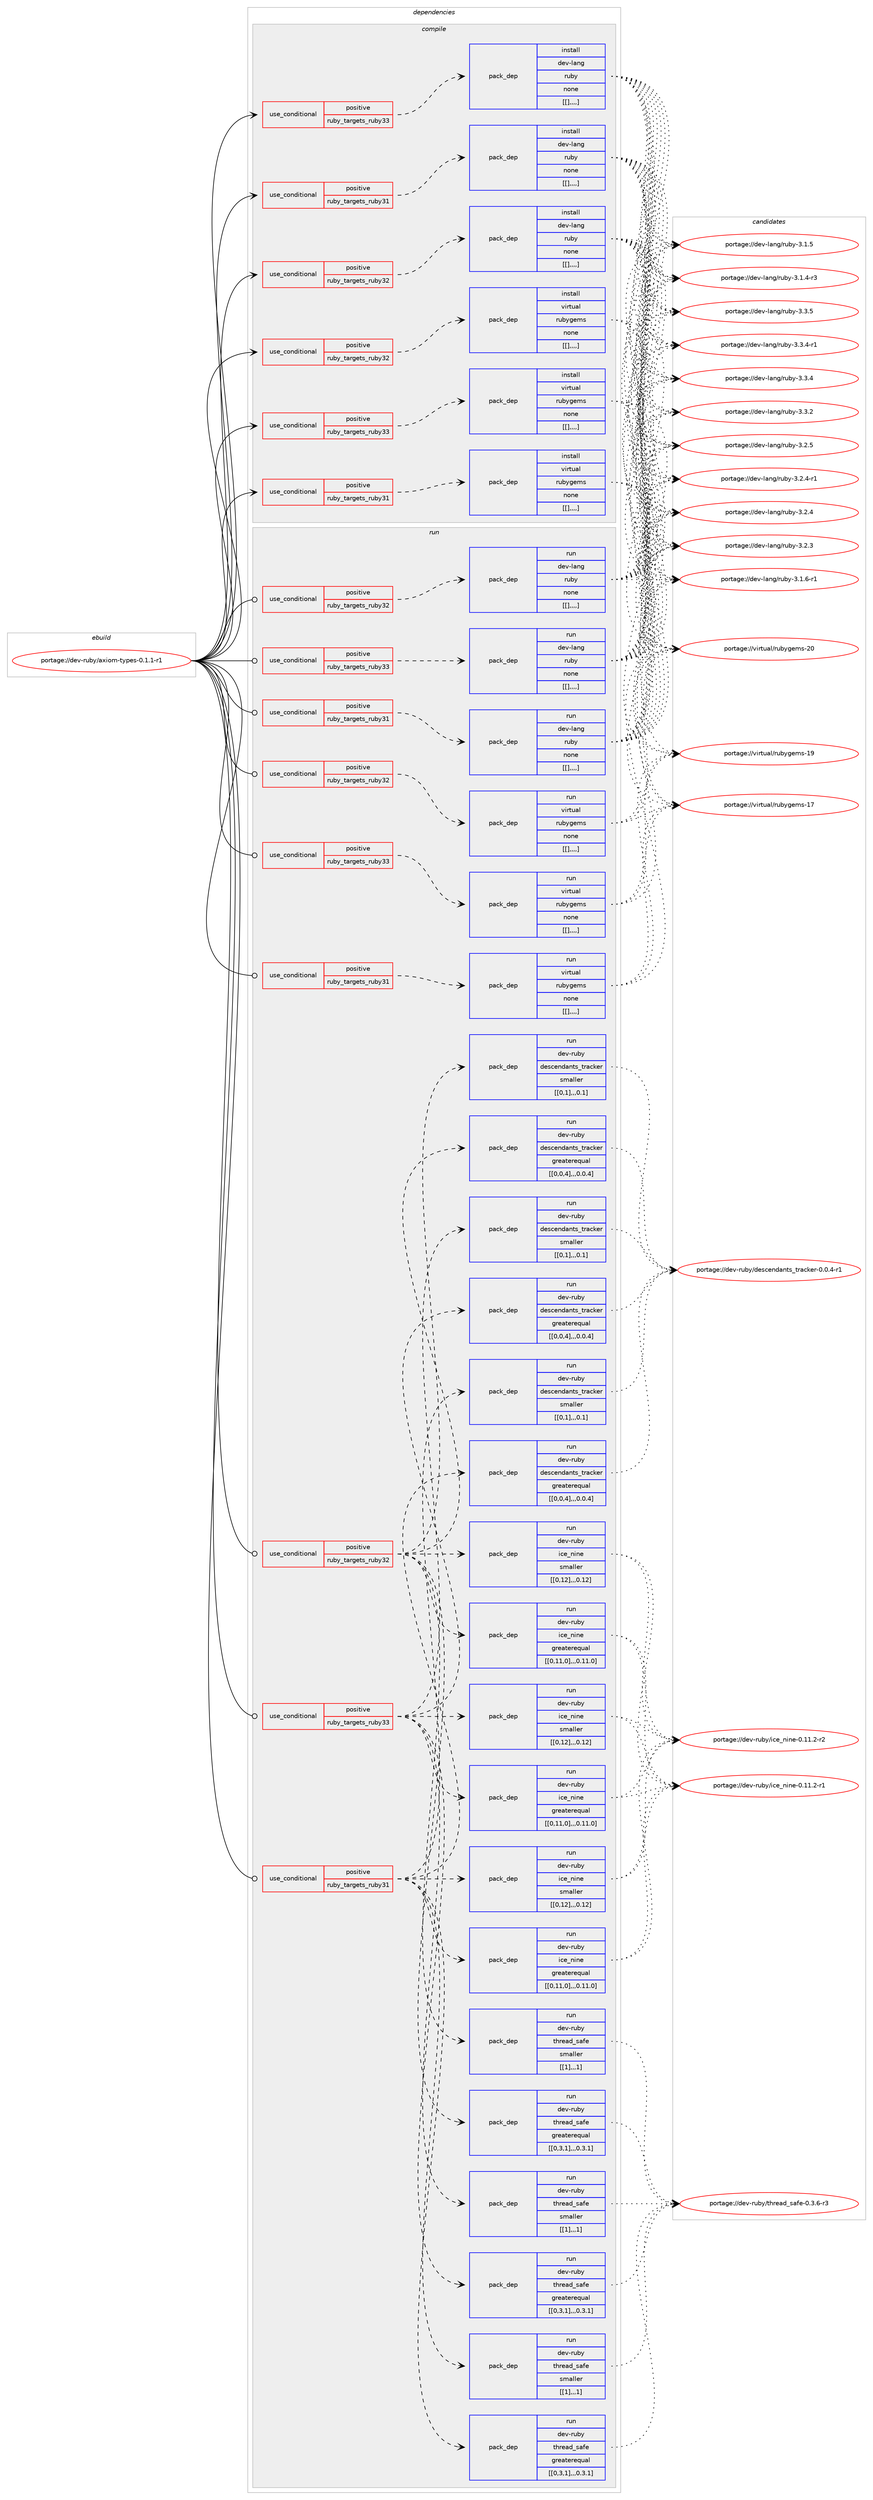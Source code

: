 digraph prolog {

# *************
# Graph options
# *************

newrank=true;
concentrate=true;
compound=true;
graph [rankdir=LR,fontname=Helvetica,fontsize=10,ranksep=1.5];#, ranksep=2.5, nodesep=0.2];
edge  [arrowhead=vee];
node  [fontname=Helvetica,fontsize=10];

# **********
# The ebuild
# **********

subgraph cluster_leftcol {
color=gray;
label=<<i>ebuild</i>>;
id [label="portage://dev-ruby/axiom-types-0.1.1-r1", color=red, width=4, href="../dev-ruby/axiom-types-0.1.1-r1.svg"];
}

# ****************
# The dependencies
# ****************

subgraph cluster_midcol {
color=gray;
label=<<i>dependencies</i>>;
subgraph cluster_compile {
fillcolor="#eeeeee";
style=filled;
label=<<i>compile</i>>;
subgraph cond46017 {
dependency180059 [label=<<TABLE BORDER="0" CELLBORDER="1" CELLSPACING="0" CELLPADDING="4"><TR><TD ROWSPAN="3" CELLPADDING="10">use_conditional</TD></TR><TR><TD>positive</TD></TR><TR><TD>ruby_targets_ruby31</TD></TR></TABLE>>, shape=none, color=red];
subgraph pack132758 {
dependency180060 [label=<<TABLE BORDER="0" CELLBORDER="1" CELLSPACING="0" CELLPADDING="4" WIDTH="220"><TR><TD ROWSPAN="6" CELLPADDING="30">pack_dep</TD></TR><TR><TD WIDTH="110">install</TD></TR><TR><TD>dev-lang</TD></TR><TR><TD>ruby</TD></TR><TR><TD>none</TD></TR><TR><TD>[[],,,,]</TD></TR></TABLE>>, shape=none, color=blue];
}
dependency180059:e -> dependency180060:w [weight=20,style="dashed",arrowhead="vee"];
}
id:e -> dependency180059:w [weight=20,style="solid",arrowhead="vee"];
subgraph cond46018 {
dependency180061 [label=<<TABLE BORDER="0" CELLBORDER="1" CELLSPACING="0" CELLPADDING="4"><TR><TD ROWSPAN="3" CELLPADDING="10">use_conditional</TD></TR><TR><TD>positive</TD></TR><TR><TD>ruby_targets_ruby31</TD></TR></TABLE>>, shape=none, color=red];
subgraph pack132759 {
dependency180062 [label=<<TABLE BORDER="0" CELLBORDER="1" CELLSPACING="0" CELLPADDING="4" WIDTH="220"><TR><TD ROWSPAN="6" CELLPADDING="30">pack_dep</TD></TR><TR><TD WIDTH="110">install</TD></TR><TR><TD>virtual</TD></TR><TR><TD>rubygems</TD></TR><TR><TD>none</TD></TR><TR><TD>[[],,,,]</TD></TR></TABLE>>, shape=none, color=blue];
}
dependency180061:e -> dependency180062:w [weight=20,style="dashed",arrowhead="vee"];
}
id:e -> dependency180061:w [weight=20,style="solid",arrowhead="vee"];
subgraph cond46019 {
dependency180063 [label=<<TABLE BORDER="0" CELLBORDER="1" CELLSPACING="0" CELLPADDING="4"><TR><TD ROWSPAN="3" CELLPADDING="10">use_conditional</TD></TR><TR><TD>positive</TD></TR><TR><TD>ruby_targets_ruby32</TD></TR></TABLE>>, shape=none, color=red];
subgraph pack132760 {
dependency180064 [label=<<TABLE BORDER="0" CELLBORDER="1" CELLSPACING="0" CELLPADDING="4" WIDTH="220"><TR><TD ROWSPAN="6" CELLPADDING="30">pack_dep</TD></TR><TR><TD WIDTH="110">install</TD></TR><TR><TD>dev-lang</TD></TR><TR><TD>ruby</TD></TR><TR><TD>none</TD></TR><TR><TD>[[],,,,]</TD></TR></TABLE>>, shape=none, color=blue];
}
dependency180063:e -> dependency180064:w [weight=20,style="dashed",arrowhead="vee"];
}
id:e -> dependency180063:w [weight=20,style="solid",arrowhead="vee"];
subgraph cond46020 {
dependency180065 [label=<<TABLE BORDER="0" CELLBORDER="1" CELLSPACING="0" CELLPADDING="4"><TR><TD ROWSPAN="3" CELLPADDING="10">use_conditional</TD></TR><TR><TD>positive</TD></TR><TR><TD>ruby_targets_ruby32</TD></TR></TABLE>>, shape=none, color=red];
subgraph pack132761 {
dependency180066 [label=<<TABLE BORDER="0" CELLBORDER="1" CELLSPACING="0" CELLPADDING="4" WIDTH="220"><TR><TD ROWSPAN="6" CELLPADDING="30">pack_dep</TD></TR><TR><TD WIDTH="110">install</TD></TR><TR><TD>virtual</TD></TR><TR><TD>rubygems</TD></TR><TR><TD>none</TD></TR><TR><TD>[[],,,,]</TD></TR></TABLE>>, shape=none, color=blue];
}
dependency180065:e -> dependency180066:w [weight=20,style="dashed",arrowhead="vee"];
}
id:e -> dependency180065:w [weight=20,style="solid",arrowhead="vee"];
subgraph cond46021 {
dependency180067 [label=<<TABLE BORDER="0" CELLBORDER="1" CELLSPACING="0" CELLPADDING="4"><TR><TD ROWSPAN="3" CELLPADDING="10">use_conditional</TD></TR><TR><TD>positive</TD></TR><TR><TD>ruby_targets_ruby33</TD></TR></TABLE>>, shape=none, color=red];
subgraph pack132762 {
dependency180068 [label=<<TABLE BORDER="0" CELLBORDER="1" CELLSPACING="0" CELLPADDING="4" WIDTH="220"><TR><TD ROWSPAN="6" CELLPADDING="30">pack_dep</TD></TR><TR><TD WIDTH="110">install</TD></TR><TR><TD>dev-lang</TD></TR><TR><TD>ruby</TD></TR><TR><TD>none</TD></TR><TR><TD>[[],,,,]</TD></TR></TABLE>>, shape=none, color=blue];
}
dependency180067:e -> dependency180068:w [weight=20,style="dashed",arrowhead="vee"];
}
id:e -> dependency180067:w [weight=20,style="solid",arrowhead="vee"];
subgraph cond46022 {
dependency180069 [label=<<TABLE BORDER="0" CELLBORDER="1" CELLSPACING="0" CELLPADDING="4"><TR><TD ROWSPAN="3" CELLPADDING="10">use_conditional</TD></TR><TR><TD>positive</TD></TR><TR><TD>ruby_targets_ruby33</TD></TR></TABLE>>, shape=none, color=red];
subgraph pack132763 {
dependency180070 [label=<<TABLE BORDER="0" CELLBORDER="1" CELLSPACING="0" CELLPADDING="4" WIDTH="220"><TR><TD ROWSPAN="6" CELLPADDING="30">pack_dep</TD></TR><TR><TD WIDTH="110">install</TD></TR><TR><TD>virtual</TD></TR><TR><TD>rubygems</TD></TR><TR><TD>none</TD></TR><TR><TD>[[],,,,]</TD></TR></TABLE>>, shape=none, color=blue];
}
dependency180069:e -> dependency180070:w [weight=20,style="dashed",arrowhead="vee"];
}
id:e -> dependency180069:w [weight=20,style="solid",arrowhead="vee"];
}
subgraph cluster_compileandrun {
fillcolor="#eeeeee";
style=filled;
label=<<i>compile and run</i>>;
}
subgraph cluster_run {
fillcolor="#eeeeee";
style=filled;
label=<<i>run</i>>;
subgraph cond46023 {
dependency180071 [label=<<TABLE BORDER="0" CELLBORDER="1" CELLSPACING="0" CELLPADDING="4"><TR><TD ROWSPAN="3" CELLPADDING="10">use_conditional</TD></TR><TR><TD>positive</TD></TR><TR><TD>ruby_targets_ruby31</TD></TR></TABLE>>, shape=none, color=red];
subgraph pack132764 {
dependency180072 [label=<<TABLE BORDER="0" CELLBORDER="1" CELLSPACING="0" CELLPADDING="4" WIDTH="220"><TR><TD ROWSPAN="6" CELLPADDING="30">pack_dep</TD></TR><TR><TD WIDTH="110">run</TD></TR><TR><TD>dev-lang</TD></TR><TR><TD>ruby</TD></TR><TR><TD>none</TD></TR><TR><TD>[[],,,,]</TD></TR></TABLE>>, shape=none, color=blue];
}
dependency180071:e -> dependency180072:w [weight=20,style="dashed",arrowhead="vee"];
}
id:e -> dependency180071:w [weight=20,style="solid",arrowhead="odot"];
subgraph cond46024 {
dependency180073 [label=<<TABLE BORDER="0" CELLBORDER="1" CELLSPACING="0" CELLPADDING="4"><TR><TD ROWSPAN="3" CELLPADDING="10">use_conditional</TD></TR><TR><TD>positive</TD></TR><TR><TD>ruby_targets_ruby31</TD></TR></TABLE>>, shape=none, color=red];
subgraph pack132765 {
dependency180074 [label=<<TABLE BORDER="0" CELLBORDER="1" CELLSPACING="0" CELLPADDING="4" WIDTH="220"><TR><TD ROWSPAN="6" CELLPADDING="30">pack_dep</TD></TR><TR><TD WIDTH="110">run</TD></TR><TR><TD>dev-ruby</TD></TR><TR><TD>descendants_tracker</TD></TR><TR><TD>greaterequal</TD></TR><TR><TD>[[0,0,4],,,0.0.4]</TD></TR></TABLE>>, shape=none, color=blue];
}
dependency180073:e -> dependency180074:w [weight=20,style="dashed",arrowhead="vee"];
subgraph pack132766 {
dependency180075 [label=<<TABLE BORDER="0" CELLBORDER="1" CELLSPACING="0" CELLPADDING="4" WIDTH="220"><TR><TD ROWSPAN="6" CELLPADDING="30">pack_dep</TD></TR><TR><TD WIDTH="110">run</TD></TR><TR><TD>dev-ruby</TD></TR><TR><TD>descendants_tracker</TD></TR><TR><TD>smaller</TD></TR><TR><TD>[[0,1],,,0.1]</TD></TR></TABLE>>, shape=none, color=blue];
}
dependency180073:e -> dependency180075:w [weight=20,style="dashed",arrowhead="vee"];
subgraph pack132767 {
dependency180076 [label=<<TABLE BORDER="0" CELLBORDER="1" CELLSPACING="0" CELLPADDING="4" WIDTH="220"><TR><TD ROWSPAN="6" CELLPADDING="30">pack_dep</TD></TR><TR><TD WIDTH="110">run</TD></TR><TR><TD>dev-ruby</TD></TR><TR><TD>ice_nine</TD></TR><TR><TD>greaterequal</TD></TR><TR><TD>[[0,11,0],,,0.11.0]</TD></TR></TABLE>>, shape=none, color=blue];
}
dependency180073:e -> dependency180076:w [weight=20,style="dashed",arrowhead="vee"];
subgraph pack132768 {
dependency180077 [label=<<TABLE BORDER="0" CELLBORDER="1" CELLSPACING="0" CELLPADDING="4" WIDTH="220"><TR><TD ROWSPAN="6" CELLPADDING="30">pack_dep</TD></TR><TR><TD WIDTH="110">run</TD></TR><TR><TD>dev-ruby</TD></TR><TR><TD>ice_nine</TD></TR><TR><TD>smaller</TD></TR><TR><TD>[[0,12],,,0.12]</TD></TR></TABLE>>, shape=none, color=blue];
}
dependency180073:e -> dependency180077:w [weight=20,style="dashed",arrowhead="vee"];
subgraph pack132769 {
dependency180078 [label=<<TABLE BORDER="0" CELLBORDER="1" CELLSPACING="0" CELLPADDING="4" WIDTH="220"><TR><TD ROWSPAN="6" CELLPADDING="30">pack_dep</TD></TR><TR><TD WIDTH="110">run</TD></TR><TR><TD>dev-ruby</TD></TR><TR><TD>thread_safe</TD></TR><TR><TD>greaterequal</TD></TR><TR><TD>[[0,3,1],,,0.3.1]</TD></TR></TABLE>>, shape=none, color=blue];
}
dependency180073:e -> dependency180078:w [weight=20,style="dashed",arrowhead="vee"];
subgraph pack132770 {
dependency180079 [label=<<TABLE BORDER="0" CELLBORDER="1" CELLSPACING="0" CELLPADDING="4" WIDTH="220"><TR><TD ROWSPAN="6" CELLPADDING="30">pack_dep</TD></TR><TR><TD WIDTH="110">run</TD></TR><TR><TD>dev-ruby</TD></TR><TR><TD>thread_safe</TD></TR><TR><TD>smaller</TD></TR><TR><TD>[[1],,,1]</TD></TR></TABLE>>, shape=none, color=blue];
}
dependency180073:e -> dependency180079:w [weight=20,style="dashed",arrowhead="vee"];
}
id:e -> dependency180073:w [weight=20,style="solid",arrowhead="odot"];
subgraph cond46025 {
dependency180080 [label=<<TABLE BORDER="0" CELLBORDER="1" CELLSPACING="0" CELLPADDING="4"><TR><TD ROWSPAN="3" CELLPADDING="10">use_conditional</TD></TR><TR><TD>positive</TD></TR><TR><TD>ruby_targets_ruby31</TD></TR></TABLE>>, shape=none, color=red];
subgraph pack132771 {
dependency180081 [label=<<TABLE BORDER="0" CELLBORDER="1" CELLSPACING="0" CELLPADDING="4" WIDTH="220"><TR><TD ROWSPAN="6" CELLPADDING="30">pack_dep</TD></TR><TR><TD WIDTH="110">run</TD></TR><TR><TD>virtual</TD></TR><TR><TD>rubygems</TD></TR><TR><TD>none</TD></TR><TR><TD>[[],,,,]</TD></TR></TABLE>>, shape=none, color=blue];
}
dependency180080:e -> dependency180081:w [weight=20,style="dashed",arrowhead="vee"];
}
id:e -> dependency180080:w [weight=20,style="solid",arrowhead="odot"];
subgraph cond46026 {
dependency180082 [label=<<TABLE BORDER="0" CELLBORDER="1" CELLSPACING="0" CELLPADDING="4"><TR><TD ROWSPAN="3" CELLPADDING="10">use_conditional</TD></TR><TR><TD>positive</TD></TR><TR><TD>ruby_targets_ruby32</TD></TR></TABLE>>, shape=none, color=red];
subgraph pack132772 {
dependency180083 [label=<<TABLE BORDER="0" CELLBORDER="1" CELLSPACING="0" CELLPADDING="4" WIDTH="220"><TR><TD ROWSPAN="6" CELLPADDING="30">pack_dep</TD></TR><TR><TD WIDTH="110">run</TD></TR><TR><TD>dev-lang</TD></TR><TR><TD>ruby</TD></TR><TR><TD>none</TD></TR><TR><TD>[[],,,,]</TD></TR></TABLE>>, shape=none, color=blue];
}
dependency180082:e -> dependency180083:w [weight=20,style="dashed",arrowhead="vee"];
}
id:e -> dependency180082:w [weight=20,style="solid",arrowhead="odot"];
subgraph cond46027 {
dependency180084 [label=<<TABLE BORDER="0" CELLBORDER="1" CELLSPACING="0" CELLPADDING="4"><TR><TD ROWSPAN="3" CELLPADDING="10">use_conditional</TD></TR><TR><TD>positive</TD></TR><TR><TD>ruby_targets_ruby32</TD></TR></TABLE>>, shape=none, color=red];
subgraph pack132773 {
dependency180085 [label=<<TABLE BORDER="0" CELLBORDER="1" CELLSPACING="0" CELLPADDING="4" WIDTH="220"><TR><TD ROWSPAN="6" CELLPADDING="30">pack_dep</TD></TR><TR><TD WIDTH="110">run</TD></TR><TR><TD>dev-ruby</TD></TR><TR><TD>descendants_tracker</TD></TR><TR><TD>greaterequal</TD></TR><TR><TD>[[0,0,4],,,0.0.4]</TD></TR></TABLE>>, shape=none, color=blue];
}
dependency180084:e -> dependency180085:w [weight=20,style="dashed",arrowhead="vee"];
subgraph pack132774 {
dependency180086 [label=<<TABLE BORDER="0" CELLBORDER="1" CELLSPACING="0" CELLPADDING="4" WIDTH="220"><TR><TD ROWSPAN="6" CELLPADDING="30">pack_dep</TD></TR><TR><TD WIDTH="110">run</TD></TR><TR><TD>dev-ruby</TD></TR><TR><TD>descendants_tracker</TD></TR><TR><TD>smaller</TD></TR><TR><TD>[[0,1],,,0.1]</TD></TR></TABLE>>, shape=none, color=blue];
}
dependency180084:e -> dependency180086:w [weight=20,style="dashed",arrowhead="vee"];
subgraph pack132775 {
dependency180087 [label=<<TABLE BORDER="0" CELLBORDER="1" CELLSPACING="0" CELLPADDING="4" WIDTH="220"><TR><TD ROWSPAN="6" CELLPADDING="30">pack_dep</TD></TR><TR><TD WIDTH="110">run</TD></TR><TR><TD>dev-ruby</TD></TR><TR><TD>ice_nine</TD></TR><TR><TD>greaterequal</TD></TR><TR><TD>[[0,11,0],,,0.11.0]</TD></TR></TABLE>>, shape=none, color=blue];
}
dependency180084:e -> dependency180087:w [weight=20,style="dashed",arrowhead="vee"];
subgraph pack132776 {
dependency180088 [label=<<TABLE BORDER="0" CELLBORDER="1" CELLSPACING="0" CELLPADDING="4" WIDTH="220"><TR><TD ROWSPAN="6" CELLPADDING="30">pack_dep</TD></TR><TR><TD WIDTH="110">run</TD></TR><TR><TD>dev-ruby</TD></TR><TR><TD>ice_nine</TD></TR><TR><TD>smaller</TD></TR><TR><TD>[[0,12],,,0.12]</TD></TR></TABLE>>, shape=none, color=blue];
}
dependency180084:e -> dependency180088:w [weight=20,style="dashed",arrowhead="vee"];
subgraph pack132777 {
dependency180089 [label=<<TABLE BORDER="0" CELLBORDER="1" CELLSPACING="0" CELLPADDING="4" WIDTH="220"><TR><TD ROWSPAN="6" CELLPADDING="30">pack_dep</TD></TR><TR><TD WIDTH="110">run</TD></TR><TR><TD>dev-ruby</TD></TR><TR><TD>thread_safe</TD></TR><TR><TD>greaterequal</TD></TR><TR><TD>[[0,3,1],,,0.3.1]</TD></TR></TABLE>>, shape=none, color=blue];
}
dependency180084:e -> dependency180089:w [weight=20,style="dashed",arrowhead="vee"];
subgraph pack132778 {
dependency180090 [label=<<TABLE BORDER="0" CELLBORDER="1" CELLSPACING="0" CELLPADDING="4" WIDTH="220"><TR><TD ROWSPAN="6" CELLPADDING="30">pack_dep</TD></TR><TR><TD WIDTH="110">run</TD></TR><TR><TD>dev-ruby</TD></TR><TR><TD>thread_safe</TD></TR><TR><TD>smaller</TD></TR><TR><TD>[[1],,,1]</TD></TR></TABLE>>, shape=none, color=blue];
}
dependency180084:e -> dependency180090:w [weight=20,style="dashed",arrowhead="vee"];
}
id:e -> dependency180084:w [weight=20,style="solid",arrowhead="odot"];
subgraph cond46028 {
dependency180091 [label=<<TABLE BORDER="0" CELLBORDER="1" CELLSPACING="0" CELLPADDING="4"><TR><TD ROWSPAN="3" CELLPADDING="10">use_conditional</TD></TR><TR><TD>positive</TD></TR><TR><TD>ruby_targets_ruby32</TD></TR></TABLE>>, shape=none, color=red];
subgraph pack132779 {
dependency180092 [label=<<TABLE BORDER="0" CELLBORDER="1" CELLSPACING="0" CELLPADDING="4" WIDTH="220"><TR><TD ROWSPAN="6" CELLPADDING="30">pack_dep</TD></TR><TR><TD WIDTH="110">run</TD></TR><TR><TD>virtual</TD></TR><TR><TD>rubygems</TD></TR><TR><TD>none</TD></TR><TR><TD>[[],,,,]</TD></TR></TABLE>>, shape=none, color=blue];
}
dependency180091:e -> dependency180092:w [weight=20,style="dashed",arrowhead="vee"];
}
id:e -> dependency180091:w [weight=20,style="solid",arrowhead="odot"];
subgraph cond46029 {
dependency180093 [label=<<TABLE BORDER="0" CELLBORDER="1" CELLSPACING="0" CELLPADDING="4"><TR><TD ROWSPAN="3" CELLPADDING="10">use_conditional</TD></TR><TR><TD>positive</TD></TR><TR><TD>ruby_targets_ruby33</TD></TR></TABLE>>, shape=none, color=red];
subgraph pack132780 {
dependency180094 [label=<<TABLE BORDER="0" CELLBORDER="1" CELLSPACING="0" CELLPADDING="4" WIDTH="220"><TR><TD ROWSPAN="6" CELLPADDING="30">pack_dep</TD></TR><TR><TD WIDTH="110">run</TD></TR><TR><TD>dev-lang</TD></TR><TR><TD>ruby</TD></TR><TR><TD>none</TD></TR><TR><TD>[[],,,,]</TD></TR></TABLE>>, shape=none, color=blue];
}
dependency180093:e -> dependency180094:w [weight=20,style="dashed",arrowhead="vee"];
}
id:e -> dependency180093:w [weight=20,style="solid",arrowhead="odot"];
subgraph cond46030 {
dependency180095 [label=<<TABLE BORDER="0" CELLBORDER="1" CELLSPACING="0" CELLPADDING="4"><TR><TD ROWSPAN="3" CELLPADDING="10">use_conditional</TD></TR><TR><TD>positive</TD></TR><TR><TD>ruby_targets_ruby33</TD></TR></TABLE>>, shape=none, color=red];
subgraph pack132781 {
dependency180096 [label=<<TABLE BORDER="0" CELLBORDER="1" CELLSPACING="0" CELLPADDING="4" WIDTH="220"><TR><TD ROWSPAN="6" CELLPADDING="30">pack_dep</TD></TR><TR><TD WIDTH="110">run</TD></TR><TR><TD>dev-ruby</TD></TR><TR><TD>descendants_tracker</TD></TR><TR><TD>greaterequal</TD></TR><TR><TD>[[0,0,4],,,0.0.4]</TD></TR></TABLE>>, shape=none, color=blue];
}
dependency180095:e -> dependency180096:w [weight=20,style="dashed",arrowhead="vee"];
subgraph pack132782 {
dependency180097 [label=<<TABLE BORDER="0" CELLBORDER="1" CELLSPACING="0" CELLPADDING="4" WIDTH="220"><TR><TD ROWSPAN="6" CELLPADDING="30">pack_dep</TD></TR><TR><TD WIDTH="110">run</TD></TR><TR><TD>dev-ruby</TD></TR><TR><TD>descendants_tracker</TD></TR><TR><TD>smaller</TD></TR><TR><TD>[[0,1],,,0.1]</TD></TR></TABLE>>, shape=none, color=blue];
}
dependency180095:e -> dependency180097:w [weight=20,style="dashed",arrowhead="vee"];
subgraph pack132783 {
dependency180098 [label=<<TABLE BORDER="0" CELLBORDER="1" CELLSPACING="0" CELLPADDING="4" WIDTH="220"><TR><TD ROWSPAN="6" CELLPADDING="30">pack_dep</TD></TR><TR><TD WIDTH="110">run</TD></TR><TR><TD>dev-ruby</TD></TR><TR><TD>ice_nine</TD></TR><TR><TD>greaterequal</TD></TR><TR><TD>[[0,11,0],,,0.11.0]</TD></TR></TABLE>>, shape=none, color=blue];
}
dependency180095:e -> dependency180098:w [weight=20,style="dashed",arrowhead="vee"];
subgraph pack132784 {
dependency180099 [label=<<TABLE BORDER="0" CELLBORDER="1" CELLSPACING="0" CELLPADDING="4" WIDTH="220"><TR><TD ROWSPAN="6" CELLPADDING="30">pack_dep</TD></TR><TR><TD WIDTH="110">run</TD></TR><TR><TD>dev-ruby</TD></TR><TR><TD>ice_nine</TD></TR><TR><TD>smaller</TD></TR><TR><TD>[[0,12],,,0.12]</TD></TR></TABLE>>, shape=none, color=blue];
}
dependency180095:e -> dependency180099:w [weight=20,style="dashed",arrowhead="vee"];
subgraph pack132785 {
dependency180100 [label=<<TABLE BORDER="0" CELLBORDER="1" CELLSPACING="0" CELLPADDING="4" WIDTH="220"><TR><TD ROWSPAN="6" CELLPADDING="30">pack_dep</TD></TR><TR><TD WIDTH="110">run</TD></TR><TR><TD>dev-ruby</TD></TR><TR><TD>thread_safe</TD></TR><TR><TD>greaterequal</TD></TR><TR><TD>[[0,3,1],,,0.3.1]</TD></TR></TABLE>>, shape=none, color=blue];
}
dependency180095:e -> dependency180100:w [weight=20,style="dashed",arrowhead="vee"];
subgraph pack132786 {
dependency180101 [label=<<TABLE BORDER="0" CELLBORDER="1" CELLSPACING="0" CELLPADDING="4" WIDTH="220"><TR><TD ROWSPAN="6" CELLPADDING="30">pack_dep</TD></TR><TR><TD WIDTH="110">run</TD></TR><TR><TD>dev-ruby</TD></TR><TR><TD>thread_safe</TD></TR><TR><TD>smaller</TD></TR><TR><TD>[[1],,,1]</TD></TR></TABLE>>, shape=none, color=blue];
}
dependency180095:e -> dependency180101:w [weight=20,style="dashed",arrowhead="vee"];
}
id:e -> dependency180095:w [weight=20,style="solid",arrowhead="odot"];
subgraph cond46031 {
dependency180102 [label=<<TABLE BORDER="0" CELLBORDER="1" CELLSPACING="0" CELLPADDING="4"><TR><TD ROWSPAN="3" CELLPADDING="10">use_conditional</TD></TR><TR><TD>positive</TD></TR><TR><TD>ruby_targets_ruby33</TD></TR></TABLE>>, shape=none, color=red];
subgraph pack132787 {
dependency180103 [label=<<TABLE BORDER="0" CELLBORDER="1" CELLSPACING="0" CELLPADDING="4" WIDTH="220"><TR><TD ROWSPAN="6" CELLPADDING="30">pack_dep</TD></TR><TR><TD WIDTH="110">run</TD></TR><TR><TD>virtual</TD></TR><TR><TD>rubygems</TD></TR><TR><TD>none</TD></TR><TR><TD>[[],,,,]</TD></TR></TABLE>>, shape=none, color=blue];
}
dependency180102:e -> dependency180103:w [weight=20,style="dashed",arrowhead="vee"];
}
id:e -> dependency180102:w [weight=20,style="solid",arrowhead="odot"];
}
}

# **************
# The candidates
# **************

subgraph cluster_choices {
rank=same;
color=gray;
label=<<i>candidates</i>>;

subgraph choice132758 {
color=black;
nodesep=1;
choice10010111845108971101034711411798121455146514653 [label="portage://dev-lang/ruby-3.3.5", color=red, width=4,href="../dev-lang/ruby-3.3.5.svg"];
choice100101118451089711010347114117981214551465146524511449 [label="portage://dev-lang/ruby-3.3.4-r1", color=red, width=4,href="../dev-lang/ruby-3.3.4-r1.svg"];
choice10010111845108971101034711411798121455146514652 [label="portage://dev-lang/ruby-3.3.4", color=red, width=4,href="../dev-lang/ruby-3.3.4.svg"];
choice10010111845108971101034711411798121455146514650 [label="portage://dev-lang/ruby-3.3.2", color=red, width=4,href="../dev-lang/ruby-3.3.2.svg"];
choice10010111845108971101034711411798121455146504653 [label="portage://dev-lang/ruby-3.2.5", color=red, width=4,href="../dev-lang/ruby-3.2.5.svg"];
choice100101118451089711010347114117981214551465046524511449 [label="portage://dev-lang/ruby-3.2.4-r1", color=red, width=4,href="../dev-lang/ruby-3.2.4-r1.svg"];
choice10010111845108971101034711411798121455146504652 [label="portage://dev-lang/ruby-3.2.4", color=red, width=4,href="../dev-lang/ruby-3.2.4.svg"];
choice10010111845108971101034711411798121455146504651 [label="portage://dev-lang/ruby-3.2.3", color=red, width=4,href="../dev-lang/ruby-3.2.3.svg"];
choice100101118451089711010347114117981214551464946544511449 [label="portage://dev-lang/ruby-3.1.6-r1", color=red, width=4,href="../dev-lang/ruby-3.1.6-r1.svg"];
choice10010111845108971101034711411798121455146494653 [label="portage://dev-lang/ruby-3.1.5", color=red, width=4,href="../dev-lang/ruby-3.1.5.svg"];
choice100101118451089711010347114117981214551464946524511451 [label="portage://dev-lang/ruby-3.1.4-r3", color=red, width=4,href="../dev-lang/ruby-3.1.4-r3.svg"];
dependency180060:e -> choice10010111845108971101034711411798121455146514653:w [style=dotted,weight="100"];
dependency180060:e -> choice100101118451089711010347114117981214551465146524511449:w [style=dotted,weight="100"];
dependency180060:e -> choice10010111845108971101034711411798121455146514652:w [style=dotted,weight="100"];
dependency180060:e -> choice10010111845108971101034711411798121455146514650:w [style=dotted,weight="100"];
dependency180060:e -> choice10010111845108971101034711411798121455146504653:w [style=dotted,weight="100"];
dependency180060:e -> choice100101118451089711010347114117981214551465046524511449:w [style=dotted,weight="100"];
dependency180060:e -> choice10010111845108971101034711411798121455146504652:w [style=dotted,weight="100"];
dependency180060:e -> choice10010111845108971101034711411798121455146504651:w [style=dotted,weight="100"];
dependency180060:e -> choice100101118451089711010347114117981214551464946544511449:w [style=dotted,weight="100"];
dependency180060:e -> choice10010111845108971101034711411798121455146494653:w [style=dotted,weight="100"];
dependency180060:e -> choice100101118451089711010347114117981214551464946524511451:w [style=dotted,weight="100"];
}
subgraph choice132759 {
color=black;
nodesep=1;
choice118105114116117971084711411798121103101109115455048 [label="portage://virtual/rubygems-20", color=red, width=4,href="../virtual/rubygems-20.svg"];
choice118105114116117971084711411798121103101109115454957 [label="portage://virtual/rubygems-19", color=red, width=4,href="../virtual/rubygems-19.svg"];
choice118105114116117971084711411798121103101109115454955 [label="portage://virtual/rubygems-17", color=red, width=4,href="../virtual/rubygems-17.svg"];
dependency180062:e -> choice118105114116117971084711411798121103101109115455048:w [style=dotted,weight="100"];
dependency180062:e -> choice118105114116117971084711411798121103101109115454957:w [style=dotted,weight="100"];
dependency180062:e -> choice118105114116117971084711411798121103101109115454955:w [style=dotted,weight="100"];
}
subgraph choice132760 {
color=black;
nodesep=1;
choice10010111845108971101034711411798121455146514653 [label="portage://dev-lang/ruby-3.3.5", color=red, width=4,href="../dev-lang/ruby-3.3.5.svg"];
choice100101118451089711010347114117981214551465146524511449 [label="portage://dev-lang/ruby-3.3.4-r1", color=red, width=4,href="../dev-lang/ruby-3.3.4-r1.svg"];
choice10010111845108971101034711411798121455146514652 [label="portage://dev-lang/ruby-3.3.4", color=red, width=4,href="../dev-lang/ruby-3.3.4.svg"];
choice10010111845108971101034711411798121455146514650 [label="portage://dev-lang/ruby-3.3.2", color=red, width=4,href="../dev-lang/ruby-3.3.2.svg"];
choice10010111845108971101034711411798121455146504653 [label="portage://dev-lang/ruby-3.2.5", color=red, width=4,href="../dev-lang/ruby-3.2.5.svg"];
choice100101118451089711010347114117981214551465046524511449 [label="portage://dev-lang/ruby-3.2.4-r1", color=red, width=4,href="../dev-lang/ruby-3.2.4-r1.svg"];
choice10010111845108971101034711411798121455146504652 [label="portage://dev-lang/ruby-3.2.4", color=red, width=4,href="../dev-lang/ruby-3.2.4.svg"];
choice10010111845108971101034711411798121455146504651 [label="portage://dev-lang/ruby-3.2.3", color=red, width=4,href="../dev-lang/ruby-3.2.3.svg"];
choice100101118451089711010347114117981214551464946544511449 [label="portage://dev-lang/ruby-3.1.6-r1", color=red, width=4,href="../dev-lang/ruby-3.1.6-r1.svg"];
choice10010111845108971101034711411798121455146494653 [label="portage://dev-lang/ruby-3.1.5", color=red, width=4,href="../dev-lang/ruby-3.1.5.svg"];
choice100101118451089711010347114117981214551464946524511451 [label="portage://dev-lang/ruby-3.1.4-r3", color=red, width=4,href="../dev-lang/ruby-3.1.4-r3.svg"];
dependency180064:e -> choice10010111845108971101034711411798121455146514653:w [style=dotted,weight="100"];
dependency180064:e -> choice100101118451089711010347114117981214551465146524511449:w [style=dotted,weight="100"];
dependency180064:e -> choice10010111845108971101034711411798121455146514652:w [style=dotted,weight="100"];
dependency180064:e -> choice10010111845108971101034711411798121455146514650:w [style=dotted,weight="100"];
dependency180064:e -> choice10010111845108971101034711411798121455146504653:w [style=dotted,weight="100"];
dependency180064:e -> choice100101118451089711010347114117981214551465046524511449:w [style=dotted,weight="100"];
dependency180064:e -> choice10010111845108971101034711411798121455146504652:w [style=dotted,weight="100"];
dependency180064:e -> choice10010111845108971101034711411798121455146504651:w [style=dotted,weight="100"];
dependency180064:e -> choice100101118451089711010347114117981214551464946544511449:w [style=dotted,weight="100"];
dependency180064:e -> choice10010111845108971101034711411798121455146494653:w [style=dotted,weight="100"];
dependency180064:e -> choice100101118451089711010347114117981214551464946524511451:w [style=dotted,weight="100"];
}
subgraph choice132761 {
color=black;
nodesep=1;
choice118105114116117971084711411798121103101109115455048 [label="portage://virtual/rubygems-20", color=red, width=4,href="../virtual/rubygems-20.svg"];
choice118105114116117971084711411798121103101109115454957 [label="portage://virtual/rubygems-19", color=red, width=4,href="../virtual/rubygems-19.svg"];
choice118105114116117971084711411798121103101109115454955 [label="portage://virtual/rubygems-17", color=red, width=4,href="../virtual/rubygems-17.svg"];
dependency180066:e -> choice118105114116117971084711411798121103101109115455048:w [style=dotted,weight="100"];
dependency180066:e -> choice118105114116117971084711411798121103101109115454957:w [style=dotted,weight="100"];
dependency180066:e -> choice118105114116117971084711411798121103101109115454955:w [style=dotted,weight="100"];
}
subgraph choice132762 {
color=black;
nodesep=1;
choice10010111845108971101034711411798121455146514653 [label="portage://dev-lang/ruby-3.3.5", color=red, width=4,href="../dev-lang/ruby-3.3.5.svg"];
choice100101118451089711010347114117981214551465146524511449 [label="portage://dev-lang/ruby-3.3.4-r1", color=red, width=4,href="../dev-lang/ruby-3.3.4-r1.svg"];
choice10010111845108971101034711411798121455146514652 [label="portage://dev-lang/ruby-3.3.4", color=red, width=4,href="../dev-lang/ruby-3.3.4.svg"];
choice10010111845108971101034711411798121455146514650 [label="portage://dev-lang/ruby-3.3.2", color=red, width=4,href="../dev-lang/ruby-3.3.2.svg"];
choice10010111845108971101034711411798121455146504653 [label="portage://dev-lang/ruby-3.2.5", color=red, width=4,href="../dev-lang/ruby-3.2.5.svg"];
choice100101118451089711010347114117981214551465046524511449 [label="portage://dev-lang/ruby-3.2.4-r1", color=red, width=4,href="../dev-lang/ruby-3.2.4-r1.svg"];
choice10010111845108971101034711411798121455146504652 [label="portage://dev-lang/ruby-3.2.4", color=red, width=4,href="../dev-lang/ruby-3.2.4.svg"];
choice10010111845108971101034711411798121455146504651 [label="portage://dev-lang/ruby-3.2.3", color=red, width=4,href="../dev-lang/ruby-3.2.3.svg"];
choice100101118451089711010347114117981214551464946544511449 [label="portage://dev-lang/ruby-3.1.6-r1", color=red, width=4,href="../dev-lang/ruby-3.1.6-r1.svg"];
choice10010111845108971101034711411798121455146494653 [label="portage://dev-lang/ruby-3.1.5", color=red, width=4,href="../dev-lang/ruby-3.1.5.svg"];
choice100101118451089711010347114117981214551464946524511451 [label="portage://dev-lang/ruby-3.1.4-r3", color=red, width=4,href="../dev-lang/ruby-3.1.4-r3.svg"];
dependency180068:e -> choice10010111845108971101034711411798121455146514653:w [style=dotted,weight="100"];
dependency180068:e -> choice100101118451089711010347114117981214551465146524511449:w [style=dotted,weight="100"];
dependency180068:e -> choice10010111845108971101034711411798121455146514652:w [style=dotted,weight="100"];
dependency180068:e -> choice10010111845108971101034711411798121455146514650:w [style=dotted,weight="100"];
dependency180068:e -> choice10010111845108971101034711411798121455146504653:w [style=dotted,weight="100"];
dependency180068:e -> choice100101118451089711010347114117981214551465046524511449:w [style=dotted,weight="100"];
dependency180068:e -> choice10010111845108971101034711411798121455146504652:w [style=dotted,weight="100"];
dependency180068:e -> choice10010111845108971101034711411798121455146504651:w [style=dotted,weight="100"];
dependency180068:e -> choice100101118451089711010347114117981214551464946544511449:w [style=dotted,weight="100"];
dependency180068:e -> choice10010111845108971101034711411798121455146494653:w [style=dotted,weight="100"];
dependency180068:e -> choice100101118451089711010347114117981214551464946524511451:w [style=dotted,weight="100"];
}
subgraph choice132763 {
color=black;
nodesep=1;
choice118105114116117971084711411798121103101109115455048 [label="portage://virtual/rubygems-20", color=red, width=4,href="../virtual/rubygems-20.svg"];
choice118105114116117971084711411798121103101109115454957 [label="portage://virtual/rubygems-19", color=red, width=4,href="../virtual/rubygems-19.svg"];
choice118105114116117971084711411798121103101109115454955 [label="portage://virtual/rubygems-17", color=red, width=4,href="../virtual/rubygems-17.svg"];
dependency180070:e -> choice118105114116117971084711411798121103101109115455048:w [style=dotted,weight="100"];
dependency180070:e -> choice118105114116117971084711411798121103101109115454957:w [style=dotted,weight="100"];
dependency180070:e -> choice118105114116117971084711411798121103101109115454955:w [style=dotted,weight="100"];
}
subgraph choice132764 {
color=black;
nodesep=1;
choice10010111845108971101034711411798121455146514653 [label="portage://dev-lang/ruby-3.3.5", color=red, width=4,href="../dev-lang/ruby-3.3.5.svg"];
choice100101118451089711010347114117981214551465146524511449 [label="portage://dev-lang/ruby-3.3.4-r1", color=red, width=4,href="../dev-lang/ruby-3.3.4-r1.svg"];
choice10010111845108971101034711411798121455146514652 [label="portage://dev-lang/ruby-3.3.4", color=red, width=4,href="../dev-lang/ruby-3.3.4.svg"];
choice10010111845108971101034711411798121455146514650 [label="portage://dev-lang/ruby-3.3.2", color=red, width=4,href="../dev-lang/ruby-3.3.2.svg"];
choice10010111845108971101034711411798121455146504653 [label="portage://dev-lang/ruby-3.2.5", color=red, width=4,href="../dev-lang/ruby-3.2.5.svg"];
choice100101118451089711010347114117981214551465046524511449 [label="portage://dev-lang/ruby-3.2.4-r1", color=red, width=4,href="../dev-lang/ruby-3.2.4-r1.svg"];
choice10010111845108971101034711411798121455146504652 [label="portage://dev-lang/ruby-3.2.4", color=red, width=4,href="../dev-lang/ruby-3.2.4.svg"];
choice10010111845108971101034711411798121455146504651 [label="portage://dev-lang/ruby-3.2.3", color=red, width=4,href="../dev-lang/ruby-3.2.3.svg"];
choice100101118451089711010347114117981214551464946544511449 [label="portage://dev-lang/ruby-3.1.6-r1", color=red, width=4,href="../dev-lang/ruby-3.1.6-r1.svg"];
choice10010111845108971101034711411798121455146494653 [label="portage://dev-lang/ruby-3.1.5", color=red, width=4,href="../dev-lang/ruby-3.1.5.svg"];
choice100101118451089711010347114117981214551464946524511451 [label="portage://dev-lang/ruby-3.1.4-r3", color=red, width=4,href="../dev-lang/ruby-3.1.4-r3.svg"];
dependency180072:e -> choice10010111845108971101034711411798121455146514653:w [style=dotted,weight="100"];
dependency180072:e -> choice100101118451089711010347114117981214551465146524511449:w [style=dotted,weight="100"];
dependency180072:e -> choice10010111845108971101034711411798121455146514652:w [style=dotted,weight="100"];
dependency180072:e -> choice10010111845108971101034711411798121455146514650:w [style=dotted,weight="100"];
dependency180072:e -> choice10010111845108971101034711411798121455146504653:w [style=dotted,weight="100"];
dependency180072:e -> choice100101118451089711010347114117981214551465046524511449:w [style=dotted,weight="100"];
dependency180072:e -> choice10010111845108971101034711411798121455146504652:w [style=dotted,weight="100"];
dependency180072:e -> choice10010111845108971101034711411798121455146504651:w [style=dotted,weight="100"];
dependency180072:e -> choice100101118451089711010347114117981214551464946544511449:w [style=dotted,weight="100"];
dependency180072:e -> choice10010111845108971101034711411798121455146494653:w [style=dotted,weight="100"];
dependency180072:e -> choice100101118451089711010347114117981214551464946524511451:w [style=dotted,weight="100"];
}
subgraph choice132765 {
color=black;
nodesep=1;
choice10010111845114117981214710010111599101110100971101161159511611497991071011144548464846524511449 [label="portage://dev-ruby/descendants_tracker-0.0.4-r1", color=red, width=4,href="../dev-ruby/descendants_tracker-0.0.4-r1.svg"];
dependency180074:e -> choice10010111845114117981214710010111599101110100971101161159511611497991071011144548464846524511449:w [style=dotted,weight="100"];
}
subgraph choice132766 {
color=black;
nodesep=1;
choice10010111845114117981214710010111599101110100971101161159511611497991071011144548464846524511449 [label="portage://dev-ruby/descendants_tracker-0.0.4-r1", color=red, width=4,href="../dev-ruby/descendants_tracker-0.0.4-r1.svg"];
dependency180075:e -> choice10010111845114117981214710010111599101110100971101161159511611497991071011144548464846524511449:w [style=dotted,weight="100"];
}
subgraph choice132767 {
color=black;
nodesep=1;
choice1001011184511411798121471059910195110105110101454846494946504511450 [label="portage://dev-ruby/ice_nine-0.11.2-r2", color=red, width=4,href="../dev-ruby/ice_nine-0.11.2-r2.svg"];
choice1001011184511411798121471059910195110105110101454846494946504511449 [label="portage://dev-ruby/ice_nine-0.11.2-r1", color=red, width=4,href="../dev-ruby/ice_nine-0.11.2-r1.svg"];
dependency180076:e -> choice1001011184511411798121471059910195110105110101454846494946504511450:w [style=dotted,weight="100"];
dependency180076:e -> choice1001011184511411798121471059910195110105110101454846494946504511449:w [style=dotted,weight="100"];
}
subgraph choice132768 {
color=black;
nodesep=1;
choice1001011184511411798121471059910195110105110101454846494946504511450 [label="portage://dev-ruby/ice_nine-0.11.2-r2", color=red, width=4,href="../dev-ruby/ice_nine-0.11.2-r2.svg"];
choice1001011184511411798121471059910195110105110101454846494946504511449 [label="portage://dev-ruby/ice_nine-0.11.2-r1", color=red, width=4,href="../dev-ruby/ice_nine-0.11.2-r1.svg"];
dependency180077:e -> choice1001011184511411798121471059910195110105110101454846494946504511450:w [style=dotted,weight="100"];
dependency180077:e -> choice1001011184511411798121471059910195110105110101454846494946504511449:w [style=dotted,weight="100"];
}
subgraph choice132769 {
color=black;
nodesep=1;
choice1001011184511411798121471161041141019710095115971021014548465146544511451 [label="portage://dev-ruby/thread_safe-0.3.6-r3", color=red, width=4,href="../dev-ruby/thread_safe-0.3.6-r3.svg"];
dependency180078:e -> choice1001011184511411798121471161041141019710095115971021014548465146544511451:w [style=dotted,weight="100"];
}
subgraph choice132770 {
color=black;
nodesep=1;
choice1001011184511411798121471161041141019710095115971021014548465146544511451 [label="portage://dev-ruby/thread_safe-0.3.6-r3", color=red, width=4,href="../dev-ruby/thread_safe-0.3.6-r3.svg"];
dependency180079:e -> choice1001011184511411798121471161041141019710095115971021014548465146544511451:w [style=dotted,weight="100"];
}
subgraph choice132771 {
color=black;
nodesep=1;
choice118105114116117971084711411798121103101109115455048 [label="portage://virtual/rubygems-20", color=red, width=4,href="../virtual/rubygems-20.svg"];
choice118105114116117971084711411798121103101109115454957 [label="portage://virtual/rubygems-19", color=red, width=4,href="../virtual/rubygems-19.svg"];
choice118105114116117971084711411798121103101109115454955 [label="portage://virtual/rubygems-17", color=red, width=4,href="../virtual/rubygems-17.svg"];
dependency180081:e -> choice118105114116117971084711411798121103101109115455048:w [style=dotted,weight="100"];
dependency180081:e -> choice118105114116117971084711411798121103101109115454957:w [style=dotted,weight="100"];
dependency180081:e -> choice118105114116117971084711411798121103101109115454955:w [style=dotted,weight="100"];
}
subgraph choice132772 {
color=black;
nodesep=1;
choice10010111845108971101034711411798121455146514653 [label="portage://dev-lang/ruby-3.3.5", color=red, width=4,href="../dev-lang/ruby-3.3.5.svg"];
choice100101118451089711010347114117981214551465146524511449 [label="portage://dev-lang/ruby-3.3.4-r1", color=red, width=4,href="../dev-lang/ruby-3.3.4-r1.svg"];
choice10010111845108971101034711411798121455146514652 [label="portage://dev-lang/ruby-3.3.4", color=red, width=4,href="../dev-lang/ruby-3.3.4.svg"];
choice10010111845108971101034711411798121455146514650 [label="portage://dev-lang/ruby-3.3.2", color=red, width=4,href="../dev-lang/ruby-3.3.2.svg"];
choice10010111845108971101034711411798121455146504653 [label="portage://dev-lang/ruby-3.2.5", color=red, width=4,href="../dev-lang/ruby-3.2.5.svg"];
choice100101118451089711010347114117981214551465046524511449 [label="portage://dev-lang/ruby-3.2.4-r1", color=red, width=4,href="../dev-lang/ruby-3.2.4-r1.svg"];
choice10010111845108971101034711411798121455146504652 [label="portage://dev-lang/ruby-3.2.4", color=red, width=4,href="../dev-lang/ruby-3.2.4.svg"];
choice10010111845108971101034711411798121455146504651 [label="portage://dev-lang/ruby-3.2.3", color=red, width=4,href="../dev-lang/ruby-3.2.3.svg"];
choice100101118451089711010347114117981214551464946544511449 [label="portage://dev-lang/ruby-3.1.6-r1", color=red, width=4,href="../dev-lang/ruby-3.1.6-r1.svg"];
choice10010111845108971101034711411798121455146494653 [label="portage://dev-lang/ruby-3.1.5", color=red, width=4,href="../dev-lang/ruby-3.1.5.svg"];
choice100101118451089711010347114117981214551464946524511451 [label="portage://dev-lang/ruby-3.1.4-r3", color=red, width=4,href="../dev-lang/ruby-3.1.4-r3.svg"];
dependency180083:e -> choice10010111845108971101034711411798121455146514653:w [style=dotted,weight="100"];
dependency180083:e -> choice100101118451089711010347114117981214551465146524511449:w [style=dotted,weight="100"];
dependency180083:e -> choice10010111845108971101034711411798121455146514652:w [style=dotted,weight="100"];
dependency180083:e -> choice10010111845108971101034711411798121455146514650:w [style=dotted,weight="100"];
dependency180083:e -> choice10010111845108971101034711411798121455146504653:w [style=dotted,weight="100"];
dependency180083:e -> choice100101118451089711010347114117981214551465046524511449:w [style=dotted,weight="100"];
dependency180083:e -> choice10010111845108971101034711411798121455146504652:w [style=dotted,weight="100"];
dependency180083:e -> choice10010111845108971101034711411798121455146504651:w [style=dotted,weight="100"];
dependency180083:e -> choice100101118451089711010347114117981214551464946544511449:w [style=dotted,weight="100"];
dependency180083:e -> choice10010111845108971101034711411798121455146494653:w [style=dotted,weight="100"];
dependency180083:e -> choice100101118451089711010347114117981214551464946524511451:w [style=dotted,weight="100"];
}
subgraph choice132773 {
color=black;
nodesep=1;
choice10010111845114117981214710010111599101110100971101161159511611497991071011144548464846524511449 [label="portage://dev-ruby/descendants_tracker-0.0.4-r1", color=red, width=4,href="../dev-ruby/descendants_tracker-0.0.4-r1.svg"];
dependency180085:e -> choice10010111845114117981214710010111599101110100971101161159511611497991071011144548464846524511449:w [style=dotted,weight="100"];
}
subgraph choice132774 {
color=black;
nodesep=1;
choice10010111845114117981214710010111599101110100971101161159511611497991071011144548464846524511449 [label="portage://dev-ruby/descendants_tracker-0.0.4-r1", color=red, width=4,href="../dev-ruby/descendants_tracker-0.0.4-r1.svg"];
dependency180086:e -> choice10010111845114117981214710010111599101110100971101161159511611497991071011144548464846524511449:w [style=dotted,weight="100"];
}
subgraph choice132775 {
color=black;
nodesep=1;
choice1001011184511411798121471059910195110105110101454846494946504511450 [label="portage://dev-ruby/ice_nine-0.11.2-r2", color=red, width=4,href="../dev-ruby/ice_nine-0.11.2-r2.svg"];
choice1001011184511411798121471059910195110105110101454846494946504511449 [label="portage://dev-ruby/ice_nine-0.11.2-r1", color=red, width=4,href="../dev-ruby/ice_nine-0.11.2-r1.svg"];
dependency180087:e -> choice1001011184511411798121471059910195110105110101454846494946504511450:w [style=dotted,weight="100"];
dependency180087:e -> choice1001011184511411798121471059910195110105110101454846494946504511449:w [style=dotted,weight="100"];
}
subgraph choice132776 {
color=black;
nodesep=1;
choice1001011184511411798121471059910195110105110101454846494946504511450 [label="portage://dev-ruby/ice_nine-0.11.2-r2", color=red, width=4,href="../dev-ruby/ice_nine-0.11.2-r2.svg"];
choice1001011184511411798121471059910195110105110101454846494946504511449 [label="portage://dev-ruby/ice_nine-0.11.2-r1", color=red, width=4,href="../dev-ruby/ice_nine-0.11.2-r1.svg"];
dependency180088:e -> choice1001011184511411798121471059910195110105110101454846494946504511450:w [style=dotted,weight="100"];
dependency180088:e -> choice1001011184511411798121471059910195110105110101454846494946504511449:w [style=dotted,weight="100"];
}
subgraph choice132777 {
color=black;
nodesep=1;
choice1001011184511411798121471161041141019710095115971021014548465146544511451 [label="portage://dev-ruby/thread_safe-0.3.6-r3", color=red, width=4,href="../dev-ruby/thread_safe-0.3.6-r3.svg"];
dependency180089:e -> choice1001011184511411798121471161041141019710095115971021014548465146544511451:w [style=dotted,weight="100"];
}
subgraph choice132778 {
color=black;
nodesep=1;
choice1001011184511411798121471161041141019710095115971021014548465146544511451 [label="portage://dev-ruby/thread_safe-0.3.6-r3", color=red, width=4,href="../dev-ruby/thread_safe-0.3.6-r3.svg"];
dependency180090:e -> choice1001011184511411798121471161041141019710095115971021014548465146544511451:w [style=dotted,weight="100"];
}
subgraph choice132779 {
color=black;
nodesep=1;
choice118105114116117971084711411798121103101109115455048 [label="portage://virtual/rubygems-20", color=red, width=4,href="../virtual/rubygems-20.svg"];
choice118105114116117971084711411798121103101109115454957 [label="portage://virtual/rubygems-19", color=red, width=4,href="../virtual/rubygems-19.svg"];
choice118105114116117971084711411798121103101109115454955 [label="portage://virtual/rubygems-17", color=red, width=4,href="../virtual/rubygems-17.svg"];
dependency180092:e -> choice118105114116117971084711411798121103101109115455048:w [style=dotted,weight="100"];
dependency180092:e -> choice118105114116117971084711411798121103101109115454957:w [style=dotted,weight="100"];
dependency180092:e -> choice118105114116117971084711411798121103101109115454955:w [style=dotted,weight="100"];
}
subgraph choice132780 {
color=black;
nodesep=1;
choice10010111845108971101034711411798121455146514653 [label="portage://dev-lang/ruby-3.3.5", color=red, width=4,href="../dev-lang/ruby-3.3.5.svg"];
choice100101118451089711010347114117981214551465146524511449 [label="portage://dev-lang/ruby-3.3.4-r1", color=red, width=4,href="../dev-lang/ruby-3.3.4-r1.svg"];
choice10010111845108971101034711411798121455146514652 [label="portage://dev-lang/ruby-3.3.4", color=red, width=4,href="../dev-lang/ruby-3.3.4.svg"];
choice10010111845108971101034711411798121455146514650 [label="portage://dev-lang/ruby-3.3.2", color=red, width=4,href="../dev-lang/ruby-3.3.2.svg"];
choice10010111845108971101034711411798121455146504653 [label="portage://dev-lang/ruby-3.2.5", color=red, width=4,href="../dev-lang/ruby-3.2.5.svg"];
choice100101118451089711010347114117981214551465046524511449 [label="portage://dev-lang/ruby-3.2.4-r1", color=red, width=4,href="../dev-lang/ruby-3.2.4-r1.svg"];
choice10010111845108971101034711411798121455146504652 [label="portage://dev-lang/ruby-3.2.4", color=red, width=4,href="../dev-lang/ruby-3.2.4.svg"];
choice10010111845108971101034711411798121455146504651 [label="portage://dev-lang/ruby-3.2.3", color=red, width=4,href="../dev-lang/ruby-3.2.3.svg"];
choice100101118451089711010347114117981214551464946544511449 [label="portage://dev-lang/ruby-3.1.6-r1", color=red, width=4,href="../dev-lang/ruby-3.1.6-r1.svg"];
choice10010111845108971101034711411798121455146494653 [label="portage://dev-lang/ruby-3.1.5", color=red, width=4,href="../dev-lang/ruby-3.1.5.svg"];
choice100101118451089711010347114117981214551464946524511451 [label="portage://dev-lang/ruby-3.1.4-r3", color=red, width=4,href="../dev-lang/ruby-3.1.4-r3.svg"];
dependency180094:e -> choice10010111845108971101034711411798121455146514653:w [style=dotted,weight="100"];
dependency180094:e -> choice100101118451089711010347114117981214551465146524511449:w [style=dotted,weight="100"];
dependency180094:e -> choice10010111845108971101034711411798121455146514652:w [style=dotted,weight="100"];
dependency180094:e -> choice10010111845108971101034711411798121455146514650:w [style=dotted,weight="100"];
dependency180094:e -> choice10010111845108971101034711411798121455146504653:w [style=dotted,weight="100"];
dependency180094:e -> choice100101118451089711010347114117981214551465046524511449:w [style=dotted,weight="100"];
dependency180094:e -> choice10010111845108971101034711411798121455146504652:w [style=dotted,weight="100"];
dependency180094:e -> choice10010111845108971101034711411798121455146504651:w [style=dotted,weight="100"];
dependency180094:e -> choice100101118451089711010347114117981214551464946544511449:w [style=dotted,weight="100"];
dependency180094:e -> choice10010111845108971101034711411798121455146494653:w [style=dotted,weight="100"];
dependency180094:e -> choice100101118451089711010347114117981214551464946524511451:w [style=dotted,weight="100"];
}
subgraph choice132781 {
color=black;
nodesep=1;
choice10010111845114117981214710010111599101110100971101161159511611497991071011144548464846524511449 [label="portage://dev-ruby/descendants_tracker-0.0.4-r1", color=red, width=4,href="../dev-ruby/descendants_tracker-0.0.4-r1.svg"];
dependency180096:e -> choice10010111845114117981214710010111599101110100971101161159511611497991071011144548464846524511449:w [style=dotted,weight="100"];
}
subgraph choice132782 {
color=black;
nodesep=1;
choice10010111845114117981214710010111599101110100971101161159511611497991071011144548464846524511449 [label="portage://dev-ruby/descendants_tracker-0.0.4-r1", color=red, width=4,href="../dev-ruby/descendants_tracker-0.0.4-r1.svg"];
dependency180097:e -> choice10010111845114117981214710010111599101110100971101161159511611497991071011144548464846524511449:w [style=dotted,weight="100"];
}
subgraph choice132783 {
color=black;
nodesep=1;
choice1001011184511411798121471059910195110105110101454846494946504511450 [label="portage://dev-ruby/ice_nine-0.11.2-r2", color=red, width=4,href="../dev-ruby/ice_nine-0.11.2-r2.svg"];
choice1001011184511411798121471059910195110105110101454846494946504511449 [label="portage://dev-ruby/ice_nine-0.11.2-r1", color=red, width=4,href="../dev-ruby/ice_nine-0.11.2-r1.svg"];
dependency180098:e -> choice1001011184511411798121471059910195110105110101454846494946504511450:w [style=dotted,weight="100"];
dependency180098:e -> choice1001011184511411798121471059910195110105110101454846494946504511449:w [style=dotted,weight="100"];
}
subgraph choice132784 {
color=black;
nodesep=1;
choice1001011184511411798121471059910195110105110101454846494946504511450 [label="portage://dev-ruby/ice_nine-0.11.2-r2", color=red, width=4,href="../dev-ruby/ice_nine-0.11.2-r2.svg"];
choice1001011184511411798121471059910195110105110101454846494946504511449 [label="portage://dev-ruby/ice_nine-0.11.2-r1", color=red, width=4,href="../dev-ruby/ice_nine-0.11.2-r1.svg"];
dependency180099:e -> choice1001011184511411798121471059910195110105110101454846494946504511450:w [style=dotted,weight="100"];
dependency180099:e -> choice1001011184511411798121471059910195110105110101454846494946504511449:w [style=dotted,weight="100"];
}
subgraph choice132785 {
color=black;
nodesep=1;
choice1001011184511411798121471161041141019710095115971021014548465146544511451 [label="portage://dev-ruby/thread_safe-0.3.6-r3", color=red, width=4,href="../dev-ruby/thread_safe-0.3.6-r3.svg"];
dependency180100:e -> choice1001011184511411798121471161041141019710095115971021014548465146544511451:w [style=dotted,weight="100"];
}
subgraph choice132786 {
color=black;
nodesep=1;
choice1001011184511411798121471161041141019710095115971021014548465146544511451 [label="portage://dev-ruby/thread_safe-0.3.6-r3", color=red, width=4,href="../dev-ruby/thread_safe-0.3.6-r3.svg"];
dependency180101:e -> choice1001011184511411798121471161041141019710095115971021014548465146544511451:w [style=dotted,weight="100"];
}
subgraph choice132787 {
color=black;
nodesep=1;
choice118105114116117971084711411798121103101109115455048 [label="portage://virtual/rubygems-20", color=red, width=4,href="../virtual/rubygems-20.svg"];
choice118105114116117971084711411798121103101109115454957 [label="portage://virtual/rubygems-19", color=red, width=4,href="../virtual/rubygems-19.svg"];
choice118105114116117971084711411798121103101109115454955 [label="portage://virtual/rubygems-17", color=red, width=4,href="../virtual/rubygems-17.svg"];
dependency180103:e -> choice118105114116117971084711411798121103101109115455048:w [style=dotted,weight="100"];
dependency180103:e -> choice118105114116117971084711411798121103101109115454957:w [style=dotted,weight="100"];
dependency180103:e -> choice118105114116117971084711411798121103101109115454955:w [style=dotted,weight="100"];
}
}

}
